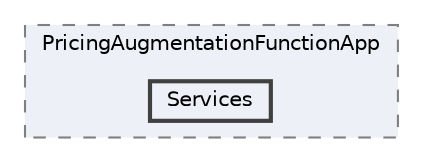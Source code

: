digraph "C:/Users/LukeMabie/documents/Development/PricingAugmentationFunctionApp/PricingAugmentationFunctionApp/Services"
{
 // LATEX_PDF_SIZE
  bgcolor="transparent";
  edge [fontname=Helvetica,fontsize=10,labelfontname=Helvetica,labelfontsize=10];
  node [fontname=Helvetica,fontsize=10,shape=box,height=0.2,width=0.4];
  compound=true
  subgraph clusterdir_3e0157b8571d8f3171ba85252f927cb0 {
    graph [ bgcolor="#edf0f7", pencolor="grey50", label="PricingAugmentationFunctionApp", fontname=Helvetica,fontsize=10 style="filled,dashed", URL="dir_3e0157b8571d8f3171ba85252f927cb0.html",tooltip=""]
  dir_9d61ffe03d0544776aa6a4c910e43101 [label="Services", fillcolor="#edf0f7", color="grey25", style="filled,bold", URL="dir_9d61ffe03d0544776aa6a4c910e43101.html",tooltip=""];
  }
}
